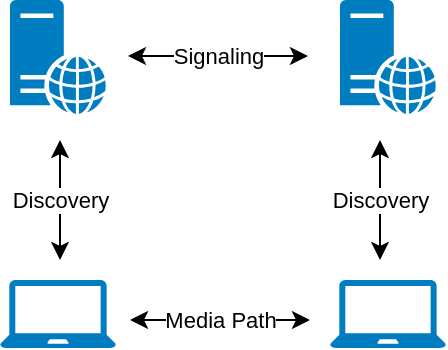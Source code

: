 <mxfile version="13.9.2" type="device"><diagram id="8n9kGiprPCy3AI7WFZaP" name="Page-1"><mxGraphModel dx="1209" dy="614" grid="1" gridSize="10" guides="1" tooltips="1" connect="1" arrows="1" fold="1" page="1" pageScale="1" pageWidth="850" pageHeight="1100" math="0" shadow="0"><root><mxCell id="0"/><mxCell id="1" parent="0"/><mxCell id="CXYlLi49B-FCjRfiYB_a-1" value="" style="pointerEvents=1;shadow=0;dashed=0;html=1;strokeColor=none;labelPosition=center;verticalLabelPosition=bottom;verticalAlign=top;outlineConnect=0;align=center;shape=mxgraph.office.devices.laptop;fillColor=#007CC1;" vertex="1" parent="1"><mxGeometry x="150" y="310" width="58" height="34" as="geometry"/></mxCell><mxCell id="CXYlLi49B-FCjRfiYB_a-2" value="" style="pointerEvents=1;shadow=0;dashed=0;html=1;strokeColor=none;labelPosition=center;verticalLabelPosition=bottom;verticalAlign=top;outlineConnect=0;align=center;shape=mxgraph.office.servers.web_server;fillColor=#007CC1;" vertex="1" parent="1"><mxGeometry x="155" y="170" width="48" height="57" as="geometry"/></mxCell><mxCell id="CXYlLi49B-FCjRfiYB_a-10" value="" style="pointerEvents=1;shadow=0;dashed=0;html=1;strokeColor=none;labelPosition=center;verticalLabelPosition=bottom;verticalAlign=top;outlineConnect=0;align=center;shape=mxgraph.office.servers.web_server;fillColor=#007CC1;" vertex="1" parent="1"><mxGeometry x="320" y="170" width="48" height="57" as="geometry"/></mxCell><mxCell id="CXYlLi49B-FCjRfiYB_a-11" value="" style="pointerEvents=1;shadow=0;dashed=0;html=1;strokeColor=none;labelPosition=center;verticalLabelPosition=bottom;verticalAlign=top;outlineConnect=0;align=center;shape=mxgraph.office.devices.laptop;fillColor=#007CC1;" vertex="1" parent="1"><mxGeometry x="315" y="310" width="58" height="34" as="geometry"/></mxCell><mxCell id="CXYlLi49B-FCjRfiYB_a-12" value="Discovery" style="endArrow=classic;startArrow=classic;html=1;" edge="1" parent="1"><mxGeometry width="50" height="50" relative="1" as="geometry"><mxPoint x="180" y="300" as="sourcePoint"/><mxPoint x="180" y="240" as="targetPoint"/></mxGeometry></mxCell><mxCell id="CXYlLi49B-FCjRfiYB_a-13" value="Discovery" style="endArrow=classic;startArrow=classic;html=1;" edge="1" parent="1"><mxGeometry width="50" height="50" relative="1" as="geometry"><mxPoint x="340" y="300" as="sourcePoint"/><mxPoint x="340" y="240" as="targetPoint"/></mxGeometry></mxCell><mxCell id="CXYlLi49B-FCjRfiYB_a-14" value="Media Path" style="endArrow=classic;startArrow=classic;html=1;" edge="1" parent="1"><mxGeometry width="50" height="50" relative="1" as="geometry"><mxPoint x="305" y="330" as="sourcePoint"/><mxPoint x="215" y="330" as="targetPoint"/></mxGeometry></mxCell><mxCell id="CXYlLi49B-FCjRfiYB_a-15" value="Signaling" style="endArrow=classic;startArrow=classic;html=1;" edge="1" parent="1"><mxGeometry width="50" height="50" relative="1" as="geometry"><mxPoint x="304" y="198" as="sourcePoint"/><mxPoint x="214" y="198" as="targetPoint"/></mxGeometry></mxCell></root></mxGraphModel></diagram></mxfile>